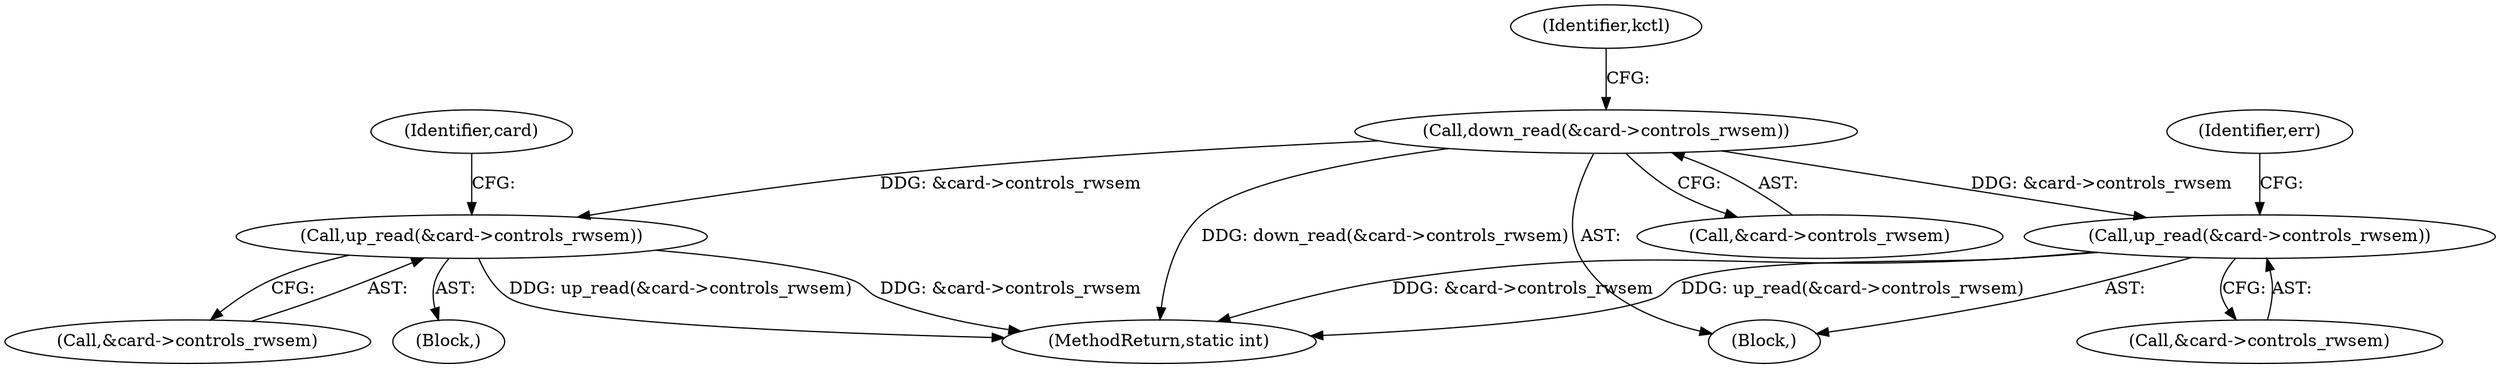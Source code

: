 digraph "0_linux_fd9f26e4eca5d08a27d12c0933fceef76ed9663d_2@API" {
"1000141" [label="(Call,down_read(&card->controls_rwsem))"];
"1000276" [label="(Call,up_read(&card->controls_rwsem))"];
"1000342" [label="(Call,up_read(&card->controls_rwsem))"];
"1000282" [label="(Identifier,card)"];
"1000141" [label="(Call,down_read(&card->controls_rwsem))"];
"1000104" [label="(Block,)"];
"1000348" [label="(Identifier,err)"];
"1000349" [label="(MethodReturn,static int)"];
"1000342" [label="(Call,up_read(&card->controls_rwsem))"];
"1000277" [label="(Call,&card->controls_rwsem)"];
"1000343" [label="(Call,&card->controls_rwsem)"];
"1000276" [label="(Call,up_read(&card->controls_rwsem))"];
"1000142" [label="(Call,&card->controls_rwsem)"];
"1000147" [label="(Identifier,kctl)"];
"1000275" [label="(Block,)"];
"1000141" -> "1000104"  [label="AST: "];
"1000141" -> "1000142"  [label="CFG: "];
"1000142" -> "1000141"  [label="AST: "];
"1000147" -> "1000141"  [label="CFG: "];
"1000141" -> "1000349"  [label="DDG: down_read(&card->controls_rwsem)"];
"1000141" -> "1000276"  [label="DDG: &card->controls_rwsem"];
"1000141" -> "1000342"  [label="DDG: &card->controls_rwsem"];
"1000276" -> "1000275"  [label="AST: "];
"1000276" -> "1000277"  [label="CFG: "];
"1000277" -> "1000276"  [label="AST: "];
"1000282" -> "1000276"  [label="CFG: "];
"1000276" -> "1000349"  [label="DDG: up_read(&card->controls_rwsem)"];
"1000276" -> "1000349"  [label="DDG: &card->controls_rwsem"];
"1000342" -> "1000104"  [label="AST: "];
"1000342" -> "1000343"  [label="CFG: "];
"1000343" -> "1000342"  [label="AST: "];
"1000348" -> "1000342"  [label="CFG: "];
"1000342" -> "1000349"  [label="DDG: &card->controls_rwsem"];
"1000342" -> "1000349"  [label="DDG: up_read(&card->controls_rwsem)"];
}
